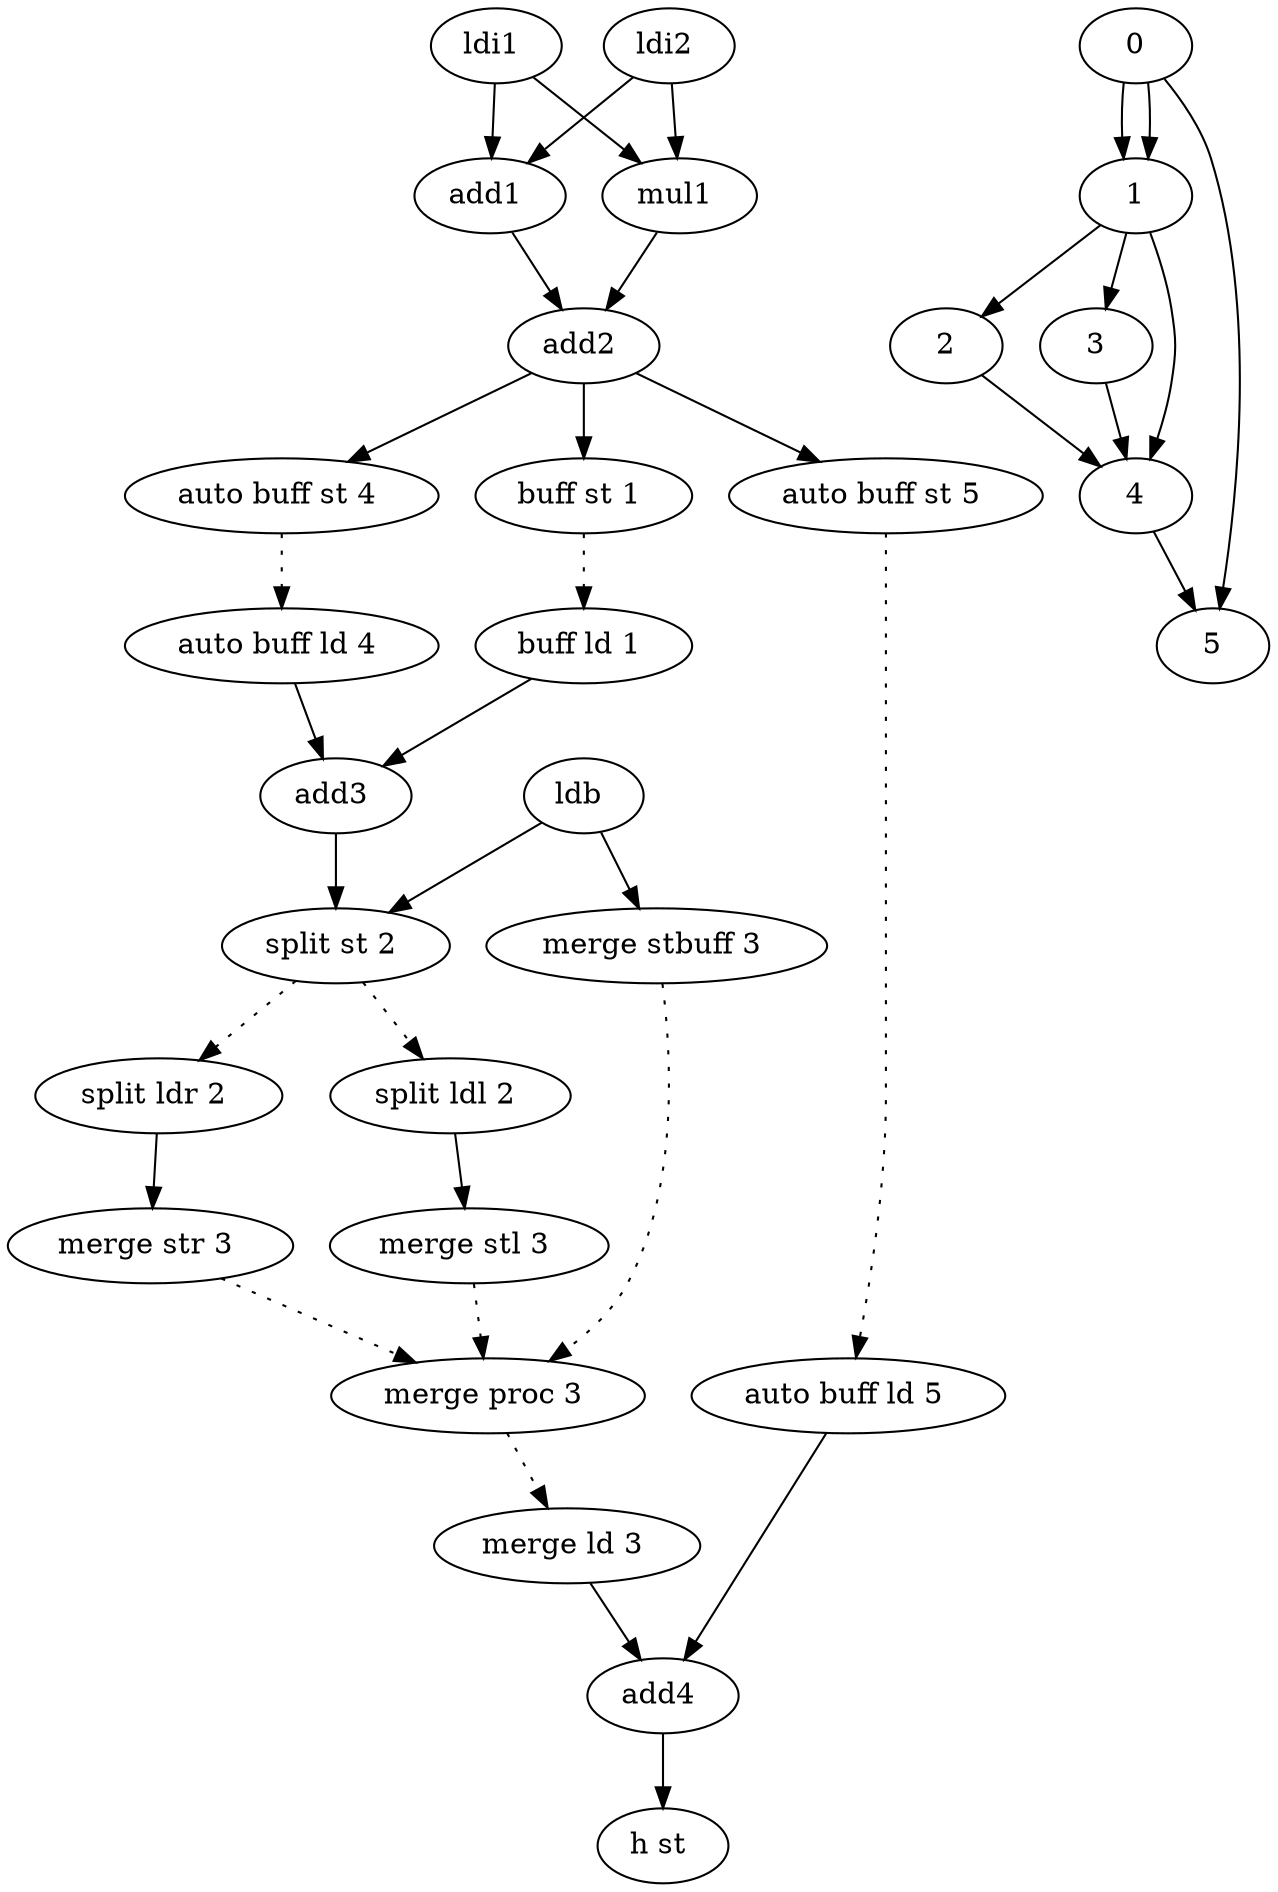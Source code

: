 digraph G {
#include
edge [style = dotted];
ldi1
ldi2
buff_ld_1
buff_st_1 -> buff_ld_1;
auto_buff_ld_4
auto_buff_st_4 -> auto_buff_ld_4;
ldb
merge_ld_3
merge_proc_3 -> merge_ld_3;
auto_buff_ld_5
auto_buff_st_5 -> auto_buff_ld_5;
merge_proc_3
merge_stbuff_3 -> merge_proc_3;
merge_stl_3 -> merge_proc_3;
merge_str_3 -> merge_proc_3;
split_ldl_2
split_st_2 -> split_ldl_2;
split_ldr_2
split_st_2 -> split_ldr_2;
edge [style = solid];
ldi1
ldi2
ldi1 -> add1;
ldi2 -> add1;
ldi1 -> mul1;
ldi2 -> mul1;
mul1 -> add2;
add1 -> add2;
add2 -> buff_st_1;
add2 -> auto_buff_st_4;
add2 -> auto_buff_st_5;
buff_ld_1
auto_buff_ld_4
buff_ld_1 -> add3;
auto_buff_ld_4 -> add3;
ldb
ldb -> split_st_2;
add3 -> split_st_2;
ldb -> merge_stbuff_3;
merge_ld_3
auto_buff_ld_5
merge_ld_3 -> add4;
auto_buff_ld_5 -> add4;
add4 -> h_st;
merge_proc_3
split_ldr_2
split_ldr_2 -> merge_str_3;
split_ldl_2
split_ldl_2 -> merge_stl_3;
edge [color = black];
0;
0 -> 1
0 -> 1
1 -> 2
1 -> 3
1 -> 4
2 -> 4
3 -> 4
4 -> 5
0 -> 5
ldi1 [color="black",label="ldi1 "];
ldi2 [color="black",label="ldi2 "];
add1 [color="black",label="add1 "];
mul1 [color="black",label="mul1 "];
add2 [color="black",label="add2 "];
buff_st_1 [color="black",label="buff st 1 "];
auto_buff_st_4 [color="black",label="auto buff st 4 "];
auto_buff_st_5 [color="black",label="auto buff st 5 "];
buff_ld_1 [color="black",label="buff ld 1 "];
auto_buff_ld_4 [color="black",label="auto buff ld 4 "];
add3 [color="black",label="add3 "];
ldb [color="black",label="ldb "];
split_st_2 [color="black",label="split st 2 "];
merge_stbuff_3 [color="black",label="merge stbuff 3 "];
merge_ld_3 [color="black",label="merge ld 3 "];
auto_buff_ld_5 [color="black",label="auto buff ld 5 "];
add4 [color="black",label="add4 "];
h_st [color="black",label="h st "];
merge_proc_3 [color="black",label="merge proc 3 "];
split_ldr_2 [color="black",label="split ldr 2 "];
merge_stl_3 [color="black",label="merge stl 3 "];
split_ldl_2 [color="black",label="split ldl 2 "];
merge_str_3 [color="black",label="merge str 3 "];
}
